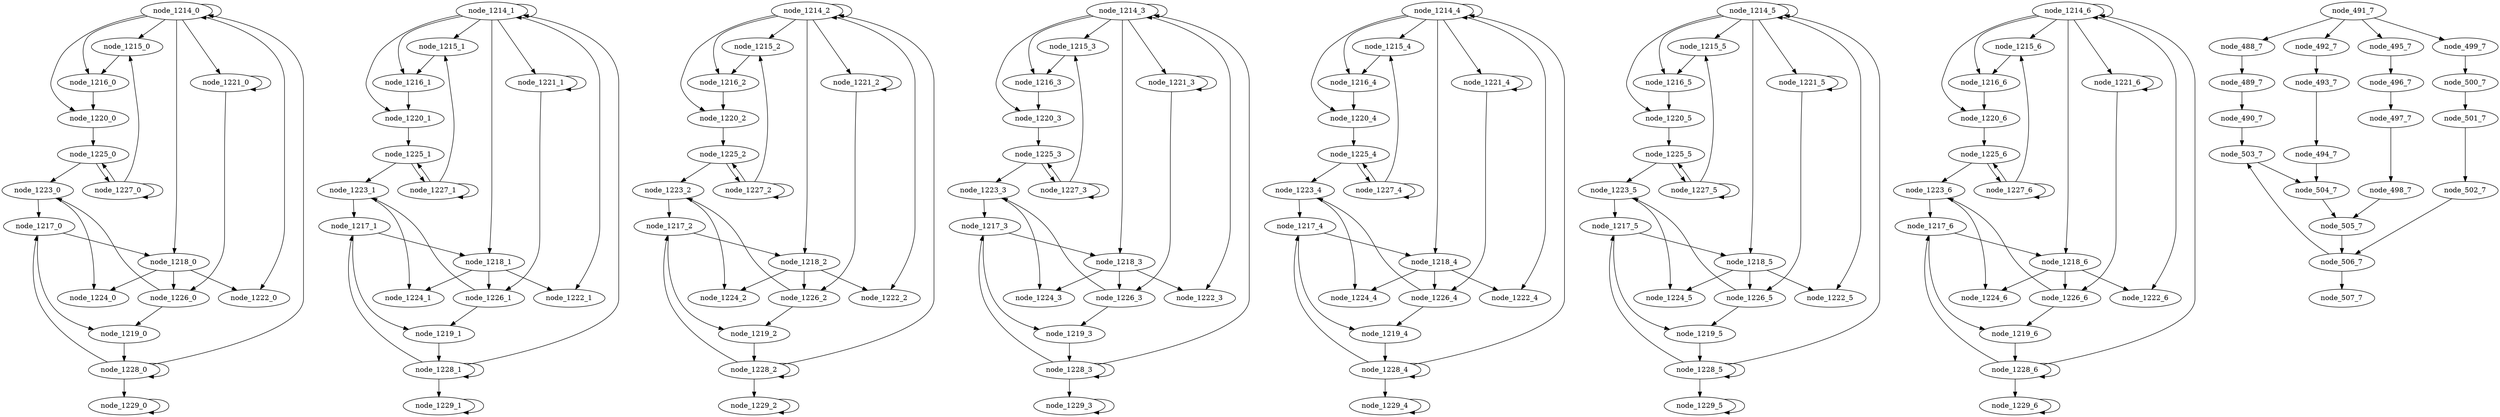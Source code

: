 digraph sintetic_sintetic_sintetic_sintetic_sintetic_sintetic_sintetic_mults1 {

	node_1214_0 -> node_1214_0
	node_1214_0 -> node_1215_0
	node_1214_0 -> node_1216_0
	node_1214_0 -> node_1218_0
	node_1214_0 -> node_1220_0
	node_1214_0 -> node_1221_0
	node_1214_0 -> node_1222_0
	node_1215_0 -> node_1216_0
	node_1216_0 -> node_1220_0
	node_1217_0 -> node_1218_0
	node_1217_0 -> node_1219_0
	node_1218_0 -> node_1222_0
	node_1218_0 -> node_1224_0
	node_1218_0 -> node_1226_0
	node_1219_0 -> node_1228_0
	node_1220_0 -> node_1225_0
	node_1221_0 -> node_1221_0
	node_1221_0 -> node_1226_0
	node_1223_0 -> node_1217_0
	node_1223_0 -> node_1224_0
	node_1225_0 -> node_1223_0
	node_1225_0 -> node_1227_0
	node_1226_0 -> node_1219_0
	node_1226_0 -> node_1223_0
	node_1227_0 -> node_1215_0
	node_1227_0 -> node_1225_0
	node_1227_0 -> node_1227_0
	node_1228_0 -> node_1214_0
	node_1228_0 -> node_1217_0
	node_1228_0 -> node_1228_0
	node_1228_0 -> node_1229_0
	node_1229_0 -> node_1229_0

	node_1214_1 -> node_1214_1
	node_1214_1 -> node_1215_1
	node_1214_1 -> node_1216_1
	node_1214_1 -> node_1218_1
	node_1214_1 -> node_1220_1
	node_1214_1 -> node_1221_1
	node_1214_1 -> node_1222_1
	node_1215_1 -> node_1216_1
	node_1216_1 -> node_1220_1
	node_1217_1 -> node_1218_1
	node_1217_1 -> node_1219_1
	node_1218_1 -> node_1222_1
	node_1218_1 -> node_1224_1
	node_1218_1 -> node_1226_1
	node_1219_1 -> node_1228_1
	node_1220_1 -> node_1225_1
	node_1221_1 -> node_1221_1
	node_1221_1 -> node_1226_1
	node_1223_1 -> node_1217_1
	node_1223_1 -> node_1224_1
	node_1225_1 -> node_1223_1
	node_1225_1 -> node_1227_1
	node_1226_1 -> node_1219_1
	node_1226_1 -> node_1223_1
	node_1227_1 -> node_1215_1
	node_1227_1 -> node_1225_1
	node_1227_1 -> node_1227_1
	node_1228_1 -> node_1214_1
	node_1228_1 -> node_1217_1
	node_1228_1 -> node_1228_1
	node_1228_1 -> node_1229_1
	node_1229_1 -> node_1229_1

	node_1214_2 -> node_1214_2
	node_1214_2 -> node_1215_2
	node_1214_2 -> node_1216_2
	node_1214_2 -> node_1218_2
	node_1214_2 -> node_1220_2
	node_1214_2 -> node_1221_2
	node_1214_2 -> node_1222_2
	node_1215_2 -> node_1216_2
	node_1216_2 -> node_1220_2
	node_1217_2 -> node_1218_2
	node_1217_2 -> node_1219_2
	node_1218_2 -> node_1222_2
	node_1218_2 -> node_1224_2
	node_1218_2 -> node_1226_2
	node_1219_2 -> node_1228_2
	node_1220_2 -> node_1225_2
	node_1221_2 -> node_1221_2
	node_1221_2 -> node_1226_2
	node_1223_2 -> node_1217_2
	node_1223_2 -> node_1224_2
	node_1225_2 -> node_1223_2
	node_1225_2 -> node_1227_2
	node_1226_2 -> node_1219_2
	node_1226_2 -> node_1223_2
	node_1227_2 -> node_1215_2
	node_1227_2 -> node_1225_2
	node_1227_2 -> node_1227_2
	node_1228_2 -> node_1214_2
	node_1228_2 -> node_1217_2
	node_1228_2 -> node_1228_2
	node_1228_2 -> node_1229_2
	node_1229_2 -> node_1229_2

	node_1214_3 -> node_1214_3
	node_1214_3 -> node_1215_3
	node_1214_3 -> node_1216_3
	node_1214_3 -> node_1218_3
	node_1214_3 -> node_1220_3
	node_1214_3 -> node_1221_3
	node_1214_3 -> node_1222_3
	node_1215_3 -> node_1216_3
	node_1216_3 -> node_1220_3
	node_1217_3 -> node_1218_3
	node_1217_3 -> node_1219_3
	node_1218_3 -> node_1222_3
	node_1218_3 -> node_1224_3
	node_1218_3 -> node_1226_3
	node_1219_3 -> node_1228_3
	node_1220_3 -> node_1225_3
	node_1221_3 -> node_1221_3
	node_1221_3 -> node_1226_3
	node_1223_3 -> node_1217_3
	node_1223_3 -> node_1224_3
	node_1225_3 -> node_1223_3
	node_1225_3 -> node_1227_3
	node_1226_3 -> node_1219_3
	node_1226_3 -> node_1223_3
	node_1227_3 -> node_1215_3
	node_1227_3 -> node_1225_3
	node_1227_3 -> node_1227_3
	node_1228_3 -> node_1214_3
	node_1228_3 -> node_1217_3
	node_1228_3 -> node_1228_3
	node_1228_3 -> node_1229_3
	node_1229_3 -> node_1229_3

	node_1214_4 -> node_1214_4
	node_1214_4 -> node_1215_4
	node_1214_4 -> node_1216_4
	node_1214_4 -> node_1218_4
	node_1214_4 -> node_1220_4
	node_1214_4 -> node_1221_4
	node_1214_4 -> node_1222_4
	node_1215_4 -> node_1216_4
	node_1216_4 -> node_1220_4
	node_1217_4 -> node_1218_4
	node_1217_4 -> node_1219_4
	node_1218_4 -> node_1222_4
	node_1218_4 -> node_1224_4
	node_1218_4 -> node_1226_4
	node_1219_4 -> node_1228_4
	node_1220_4 -> node_1225_4
	node_1221_4 -> node_1221_4
	node_1221_4 -> node_1226_4
	node_1223_4 -> node_1217_4
	node_1223_4 -> node_1224_4
	node_1225_4 -> node_1223_4
	node_1225_4 -> node_1227_4
	node_1226_4 -> node_1219_4
	node_1226_4 -> node_1223_4
	node_1227_4 -> node_1215_4
	node_1227_4 -> node_1225_4
	node_1227_4 -> node_1227_4
	node_1228_4 -> node_1214_4
	node_1228_4 -> node_1217_4
	node_1228_4 -> node_1228_4
	node_1228_4 -> node_1229_4
	node_1229_4 -> node_1229_4

	node_1214_5 -> node_1214_5
	node_1214_5 -> node_1215_5
	node_1214_5 -> node_1216_5
	node_1214_5 -> node_1218_5
	node_1214_5 -> node_1220_5
	node_1214_5 -> node_1221_5
	node_1214_5 -> node_1222_5
	node_1215_5 -> node_1216_5
	node_1216_5 -> node_1220_5
	node_1217_5 -> node_1218_5
	node_1217_5 -> node_1219_5
	node_1218_5 -> node_1222_5
	node_1218_5 -> node_1224_5
	node_1218_5 -> node_1226_5
	node_1219_5 -> node_1228_5
	node_1220_5 -> node_1225_5
	node_1221_5 -> node_1221_5
	node_1221_5 -> node_1226_5
	node_1223_5 -> node_1217_5
	node_1223_5 -> node_1224_5
	node_1225_5 -> node_1223_5
	node_1225_5 -> node_1227_5
	node_1226_5 -> node_1219_5
	node_1226_5 -> node_1223_5
	node_1227_5 -> node_1215_5
	node_1227_5 -> node_1225_5
	node_1227_5 -> node_1227_5
	node_1228_5 -> node_1214_5
	node_1228_5 -> node_1217_5
	node_1228_5 -> node_1228_5
	node_1228_5 -> node_1229_5
	node_1229_5 -> node_1229_5

	node_1214_6 -> node_1214_6
	node_1214_6 -> node_1215_6
	node_1214_6 -> node_1216_6
	node_1214_6 -> node_1218_6
	node_1214_6 -> node_1220_6
	node_1214_6 -> node_1221_6
	node_1214_6 -> node_1222_6
	node_1215_6 -> node_1216_6
	node_1216_6 -> node_1220_6
	node_1217_6 -> node_1218_6
	node_1217_6 -> node_1219_6
	node_1218_6 -> node_1222_6
	node_1218_6 -> node_1224_6
	node_1218_6 -> node_1226_6
	node_1219_6 -> node_1228_6
	node_1220_6 -> node_1225_6
	node_1221_6 -> node_1221_6
	node_1221_6 -> node_1226_6
	node_1223_6 -> node_1217_6
	node_1223_6 -> node_1224_6
	node_1225_6 -> node_1223_6
	node_1225_6 -> node_1227_6
	node_1226_6 -> node_1219_6
	node_1226_6 -> node_1223_6
	node_1227_6 -> node_1215_6
	node_1227_6 -> node_1225_6
	node_1227_6 -> node_1227_6
	node_1228_6 -> node_1214_6
	node_1228_6 -> node_1217_6
	node_1228_6 -> node_1228_6
	node_1228_6 -> node_1229_6
	node_1229_6 -> node_1229_6

	node_488_7 -> node_489_7
	node_489_7 -> node_490_7
	node_490_7 -> node_503_7
	node_491_7 -> node_488_7
	node_491_7 -> node_492_7
	node_491_7 -> node_495_7
	node_491_7 -> node_499_7
	node_492_7 -> node_493_7
	node_493_7 -> node_494_7
	node_494_7 -> node_504_7
	node_495_7 -> node_496_7
	node_496_7 -> node_497_7
	node_497_7 -> node_498_7
	node_498_7 -> node_505_7
	node_499_7 -> node_500_7
	node_500_7 -> node_501_7
	node_501_7 -> node_502_7
	node_502_7 -> node_506_7
	node_503_7 -> node_504_7
	node_504_7 -> node_505_7
	node_505_7 -> node_506_7
	node_506_7 -> node_503_7
	node_506_7 -> node_507_7

}